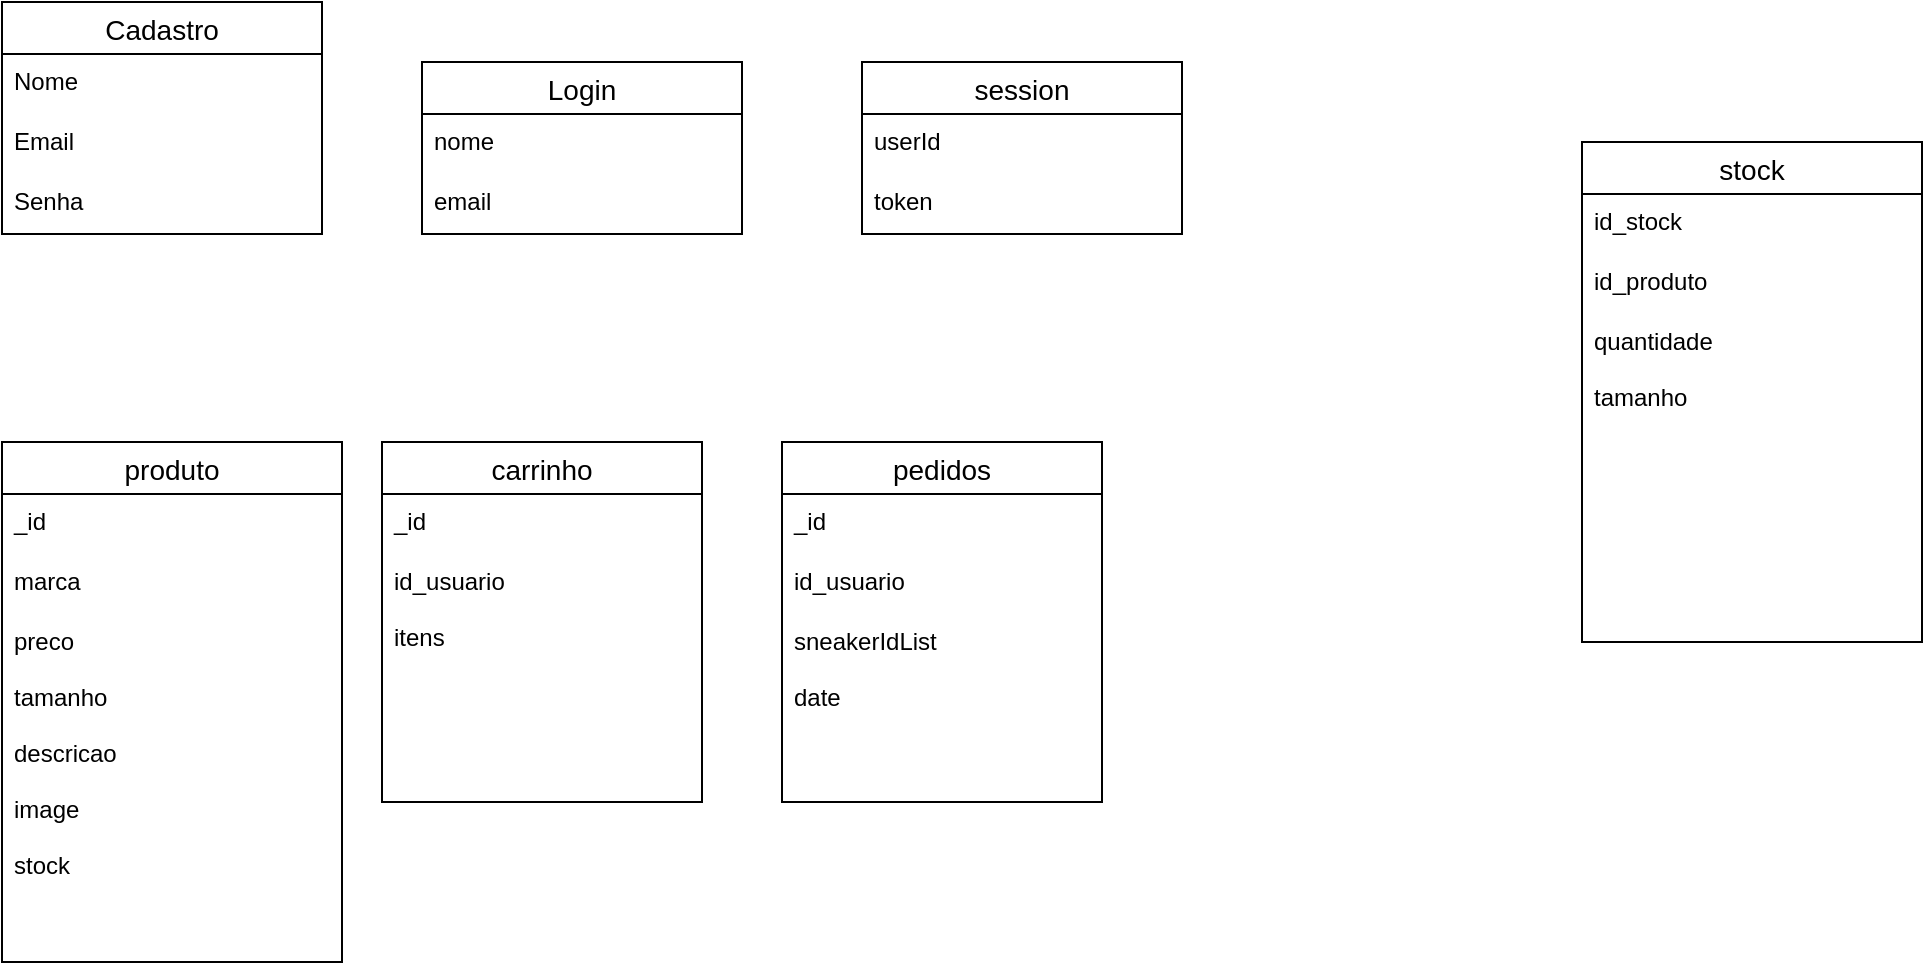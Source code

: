 <mxfile>
    <diagram id="xOwtNHtue7zzTv-ni6y1" name="Page-1">
        <mxGraphModel dx="1007" dy="495" grid="1" gridSize="10" guides="1" tooltips="1" connect="1" arrows="1" fold="1" page="1" pageScale="1" pageWidth="850" pageHeight="1100" math="0" shadow="0">
            <root>
                <mxCell id="0"/>
                <mxCell id="1" parent="0"/>
                <mxCell id="28" value="produto" style="swimlane;fontStyle=0;childLayout=stackLayout;horizontal=1;startSize=26;horizontalStack=0;resizeParent=1;resizeParentMax=0;resizeLast=0;collapsible=1;marginBottom=0;align=center;fontSize=14;" vertex="1" parent="1">
                    <mxGeometry x="20" y="250" width="170" height="260" as="geometry"/>
                </mxCell>
                <mxCell id="29" value="_id" style="text;strokeColor=none;fillColor=none;spacingLeft=4;spacingRight=4;overflow=hidden;rotatable=0;points=[[0,0.5],[1,0.5]];portConstraint=eastwest;fontSize=12;" vertex="1" parent="28">
                    <mxGeometry y="26" width="170" height="30" as="geometry"/>
                </mxCell>
                <mxCell id="30" value="marca" style="text;strokeColor=none;fillColor=none;spacingLeft=4;spacingRight=4;overflow=hidden;rotatable=0;points=[[0,0.5],[1,0.5]];portConstraint=eastwest;fontSize=12;" vertex="1" parent="28">
                    <mxGeometry y="56" width="170" height="30" as="geometry"/>
                </mxCell>
                <mxCell id="31" value="preco&#10;&#10;tamanho&#10;&#10;descricao &#10;&#10;image&#10;&#10;stock" style="text;strokeColor=none;fillColor=none;spacingLeft=4;spacingRight=4;overflow=hidden;rotatable=0;points=[[0,0.5],[1,0.5]];portConstraint=eastwest;fontSize=12;" vertex="1" parent="28">
                    <mxGeometry y="86" width="170" height="174" as="geometry"/>
                </mxCell>
                <mxCell id="32" value="stock" style="swimlane;fontStyle=0;childLayout=stackLayout;horizontal=1;startSize=26;horizontalStack=0;resizeParent=1;resizeParentMax=0;resizeLast=0;collapsible=1;marginBottom=0;align=center;fontSize=14;" vertex="1" parent="1">
                    <mxGeometry x="810" y="100" width="170" height="250" as="geometry"/>
                </mxCell>
                <mxCell id="33" value="id_stock" style="text;strokeColor=none;fillColor=none;spacingLeft=4;spacingRight=4;overflow=hidden;rotatable=0;points=[[0,0.5],[1,0.5]];portConstraint=eastwest;fontSize=12;" vertex="1" parent="32">
                    <mxGeometry y="26" width="170" height="30" as="geometry"/>
                </mxCell>
                <mxCell id="34" value="id_produto" style="text;strokeColor=none;fillColor=none;spacingLeft=4;spacingRight=4;overflow=hidden;rotatable=0;points=[[0,0.5],[1,0.5]];portConstraint=eastwest;fontSize=12;" vertex="1" parent="32">
                    <mxGeometry y="56" width="170" height="30" as="geometry"/>
                </mxCell>
                <mxCell id="35" value="quantidade&#10;&#10;tamanho " style="text;strokeColor=none;fillColor=none;spacingLeft=4;spacingRight=4;overflow=hidden;rotatable=0;points=[[0,0.5],[1,0.5]];portConstraint=eastwest;fontSize=12;" vertex="1" parent="32">
                    <mxGeometry y="86" width="170" height="164" as="geometry"/>
                </mxCell>
                <mxCell id="69" value="Cadastro" style="swimlane;fontStyle=0;childLayout=stackLayout;horizontal=1;startSize=26;horizontalStack=0;resizeParent=1;resizeParentMax=0;resizeLast=0;collapsible=1;marginBottom=0;align=center;fontSize=14;" vertex="1" parent="1">
                    <mxGeometry x="20" y="30" width="160" height="116" as="geometry"/>
                </mxCell>
                <mxCell id="70" value="Nome" style="text;strokeColor=none;fillColor=none;spacingLeft=4;spacingRight=4;overflow=hidden;rotatable=0;points=[[0,0.5],[1,0.5]];portConstraint=eastwest;fontSize=12;" vertex="1" parent="69">
                    <mxGeometry y="26" width="160" height="30" as="geometry"/>
                </mxCell>
                <mxCell id="71" value="Email" style="text;strokeColor=none;fillColor=none;spacingLeft=4;spacingRight=4;overflow=hidden;rotatable=0;points=[[0,0.5],[1,0.5]];portConstraint=eastwest;fontSize=12;" vertex="1" parent="69">
                    <mxGeometry y="56" width="160" height="30" as="geometry"/>
                </mxCell>
                <mxCell id="72" value="Senha" style="text;strokeColor=none;fillColor=none;spacingLeft=4;spacingRight=4;overflow=hidden;rotatable=0;points=[[0,0.5],[1,0.5]];portConstraint=eastwest;fontSize=12;" vertex="1" parent="69">
                    <mxGeometry y="86" width="160" height="30" as="geometry"/>
                </mxCell>
                <mxCell id="73" value="Login" style="swimlane;fontStyle=0;childLayout=stackLayout;horizontal=1;startSize=26;horizontalStack=0;resizeParent=1;resizeParentMax=0;resizeLast=0;collapsible=1;marginBottom=0;align=center;fontSize=14;" vertex="1" parent="1">
                    <mxGeometry x="230" y="60" width="160" height="86" as="geometry"/>
                </mxCell>
                <mxCell id="74" value="nome" style="text;strokeColor=none;fillColor=none;spacingLeft=4;spacingRight=4;overflow=hidden;rotatable=0;points=[[0,0.5],[1,0.5]];portConstraint=eastwest;fontSize=12;" vertex="1" parent="73">
                    <mxGeometry y="26" width="160" height="30" as="geometry"/>
                </mxCell>
                <mxCell id="75" value="email" style="text;strokeColor=none;fillColor=none;spacingLeft=4;spacingRight=4;overflow=hidden;rotatable=0;points=[[0,0.5],[1,0.5]];portConstraint=eastwest;fontSize=12;" vertex="1" parent="73">
                    <mxGeometry y="56" width="160" height="30" as="geometry"/>
                </mxCell>
                <mxCell id="77" value="session" style="swimlane;fontStyle=0;childLayout=stackLayout;horizontal=1;startSize=26;horizontalStack=0;resizeParent=1;resizeParentMax=0;resizeLast=0;collapsible=1;marginBottom=0;align=center;fontSize=14;" vertex="1" parent="1">
                    <mxGeometry x="450" y="60" width="160" height="86" as="geometry"/>
                </mxCell>
                <mxCell id="78" value="userId" style="text;strokeColor=none;fillColor=none;spacingLeft=4;spacingRight=4;overflow=hidden;rotatable=0;points=[[0,0.5],[1,0.5]];portConstraint=eastwest;fontSize=12;" vertex="1" parent="77">
                    <mxGeometry y="26" width="160" height="30" as="geometry"/>
                </mxCell>
                <mxCell id="79" value="token" style="text;strokeColor=none;fillColor=none;spacingLeft=4;spacingRight=4;overflow=hidden;rotatable=0;points=[[0,0.5],[1,0.5]];portConstraint=eastwest;fontSize=12;" vertex="1" parent="77">
                    <mxGeometry y="56" width="160" height="30" as="geometry"/>
                </mxCell>
                <mxCell id="80" value="carrinho" style="swimlane;fontStyle=0;childLayout=stackLayout;horizontal=1;startSize=26;horizontalStack=0;resizeParent=1;resizeParentMax=0;resizeLast=0;collapsible=1;marginBottom=0;align=center;fontSize=14;" vertex="1" parent="1">
                    <mxGeometry x="210" y="250" width="160" height="180" as="geometry"/>
                </mxCell>
                <mxCell id="81" value="_id" style="text;strokeColor=none;fillColor=none;spacingLeft=4;spacingRight=4;overflow=hidden;rotatable=0;points=[[0,0.5],[1,0.5]];portConstraint=eastwest;fontSize=12;" vertex="1" parent="80">
                    <mxGeometry y="26" width="160" height="30" as="geometry"/>
                </mxCell>
                <mxCell id="83" value="id_usuario&#10;&#10;itens" style="text;strokeColor=none;fillColor=none;spacingLeft=4;spacingRight=4;overflow=hidden;rotatable=0;points=[[0,0.5],[1,0.5]];portConstraint=eastwest;fontSize=12;" vertex="1" parent="80">
                    <mxGeometry y="56" width="160" height="124" as="geometry"/>
                </mxCell>
                <mxCell id="84" value="pedidos" style="swimlane;fontStyle=0;childLayout=stackLayout;horizontal=1;startSize=26;horizontalStack=0;resizeParent=1;resizeParentMax=0;resizeLast=0;collapsible=1;marginBottom=0;align=center;fontSize=14;" vertex="1" parent="1">
                    <mxGeometry x="410" y="250" width="160" height="180" as="geometry"/>
                </mxCell>
                <mxCell id="85" value="_id" style="text;strokeColor=none;fillColor=none;spacingLeft=4;spacingRight=4;overflow=hidden;rotatable=0;points=[[0,0.5],[1,0.5]];portConstraint=eastwest;fontSize=12;" vertex="1" parent="84">
                    <mxGeometry y="26" width="160" height="30" as="geometry"/>
                </mxCell>
                <mxCell id="86" value="id_usuario" style="text;strokeColor=none;fillColor=none;spacingLeft=4;spacingRight=4;overflow=hidden;rotatable=0;points=[[0,0.5],[1,0.5]];portConstraint=eastwest;fontSize=12;" vertex="1" parent="84">
                    <mxGeometry y="56" width="160" height="30" as="geometry"/>
                </mxCell>
                <mxCell id="87" value="sneakerIdList&#10;&#10;date" style="text;strokeColor=none;fillColor=none;spacingLeft=4;spacingRight=4;overflow=hidden;rotatable=0;points=[[0,0.5],[1,0.5]];portConstraint=eastwest;fontSize=12;" vertex="1" parent="84">
                    <mxGeometry y="86" width="160" height="94" as="geometry"/>
                </mxCell>
            </root>
        </mxGraphModel>
    </diagram>
</mxfile>